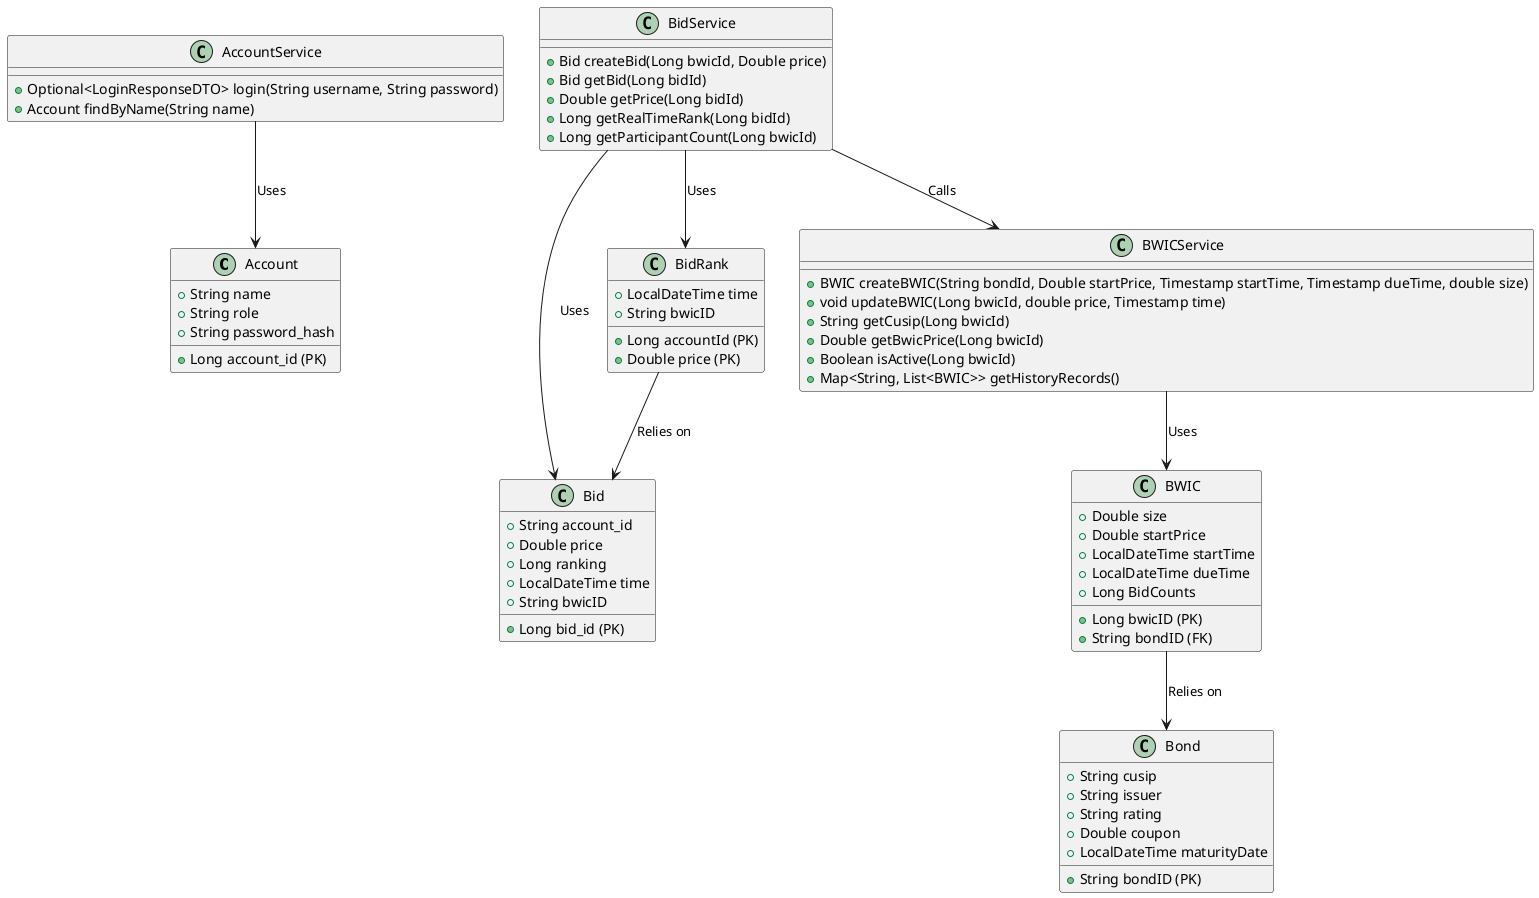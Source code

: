 @startuml

Class Account {
  +Long account_id (PK)
  +String name
  +String role
  +String password_hash
}

Class Bid {
  +Long bid_id (PK)
  +String account_id
  +Double price
  +Long ranking
  +LocalDateTime time
  +String bwicID
}

class BidRank {
  +Long accountId (PK)
  +Double price (PK)
  +LocalDateTime time
  +String bwicID
}

Class BWIC {
  +Long bwicID (PK)
  +String bondID (FK)
  +Double size
  +Double startPrice
  +LocalDateTime startTime
  +LocalDateTime dueTime
  +Long BidCounts
}

Class Bond {
  +String bondID (PK)
  +String cusip 
  +String issuer
  +String rating
  +Double coupon
  +LocalDateTime maturityDate
}

Class AccountService {
  +Optional<LoginResponseDTO> login(String username, String password)
  +Account findByName(String name)
}


Class BidService {
  +Bid createBid(Long bwicId, Double price)
  +Bid getBid(Long bidId)
  +Double getPrice(Long bidId)
  +Long getRealTimeRank(Long bidId)
  +Long getParticipantCount(Long bwicId)
}


Class BWICService {
  +BWIC createBWIC(String bondId, Double startPrice, Timestamp startTime, Timestamp dueTime, double size)
  +void updateBWIC(Long bwicId, double price, Timestamp time)
  +String getCusip(Long bwicId)
  +Double getBwicPrice(Long bwicId)
  +Boolean isActive(Long bwicId)
  +Map<String, List<BWIC>> getHistoryRecords()
}


AccountService --> Account : Uses
BidService --> Bid : Uses
BidService --> BidRank : Uses
BWICService --> BWIC : Uses
BidService --> BWICService : Calls
BidRank --> Bid : Relies on
BWIC --> Bond : Relies on


@enduml
